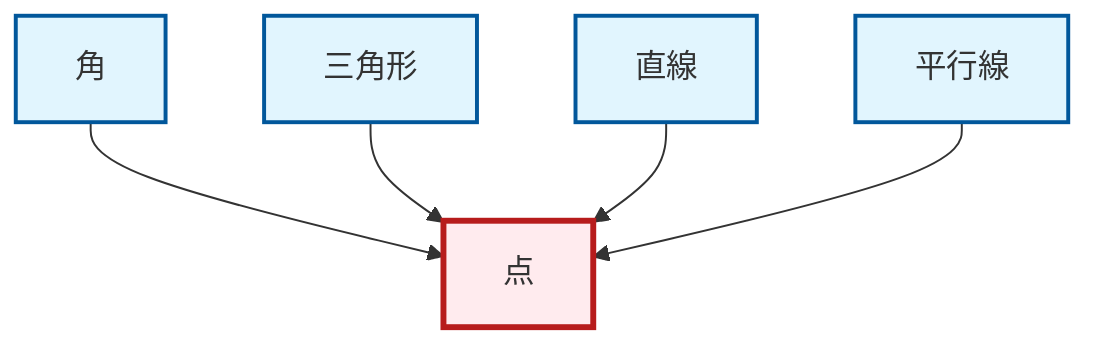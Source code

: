 graph TD
    classDef definition fill:#e1f5fe,stroke:#01579b,stroke-width:2px
    classDef theorem fill:#f3e5f5,stroke:#4a148c,stroke-width:2px
    classDef axiom fill:#fff3e0,stroke:#e65100,stroke-width:2px
    classDef example fill:#e8f5e9,stroke:#1b5e20,stroke-width:2px
    classDef current fill:#ffebee,stroke:#b71c1c,stroke-width:3px
    def-line["直線"]:::definition
    def-angle["角"]:::definition
    def-point["点"]:::definition
    def-parallel["平行線"]:::definition
    def-triangle["三角形"]:::definition
    def-angle --> def-point
    def-triangle --> def-point
    def-line --> def-point
    def-parallel --> def-point
    class def-point current